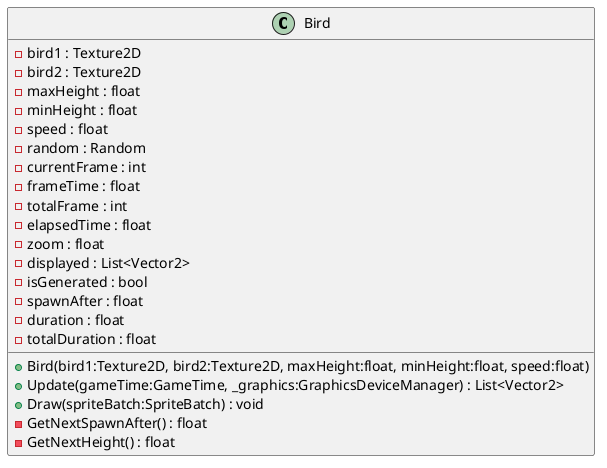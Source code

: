 @startuml
class Bird {
    - bird1 : Texture2D
    - bird2 : Texture2D
    - maxHeight : float
    - minHeight : float
    - speed : float
    - random : Random
    - currentFrame : int
    - frameTime : float
    - totalFrame : int
    - elapsedTime : float
    - zoom : float
    - displayed : List<Vector2>
    - isGenerated : bool
    - spawnAfter : float
    - duration : float
    - totalDuration : float
    + Bird(bird1:Texture2D, bird2:Texture2D, maxHeight:float, minHeight:float, speed:float)
    + Update(gameTime:GameTime, _graphics:GraphicsDeviceManager) : List<Vector2>
    + Draw(spriteBatch:SpriteBatch) : void
    - GetNextSpawnAfter() : float
    - GetNextHeight() : float
}
@enduml
